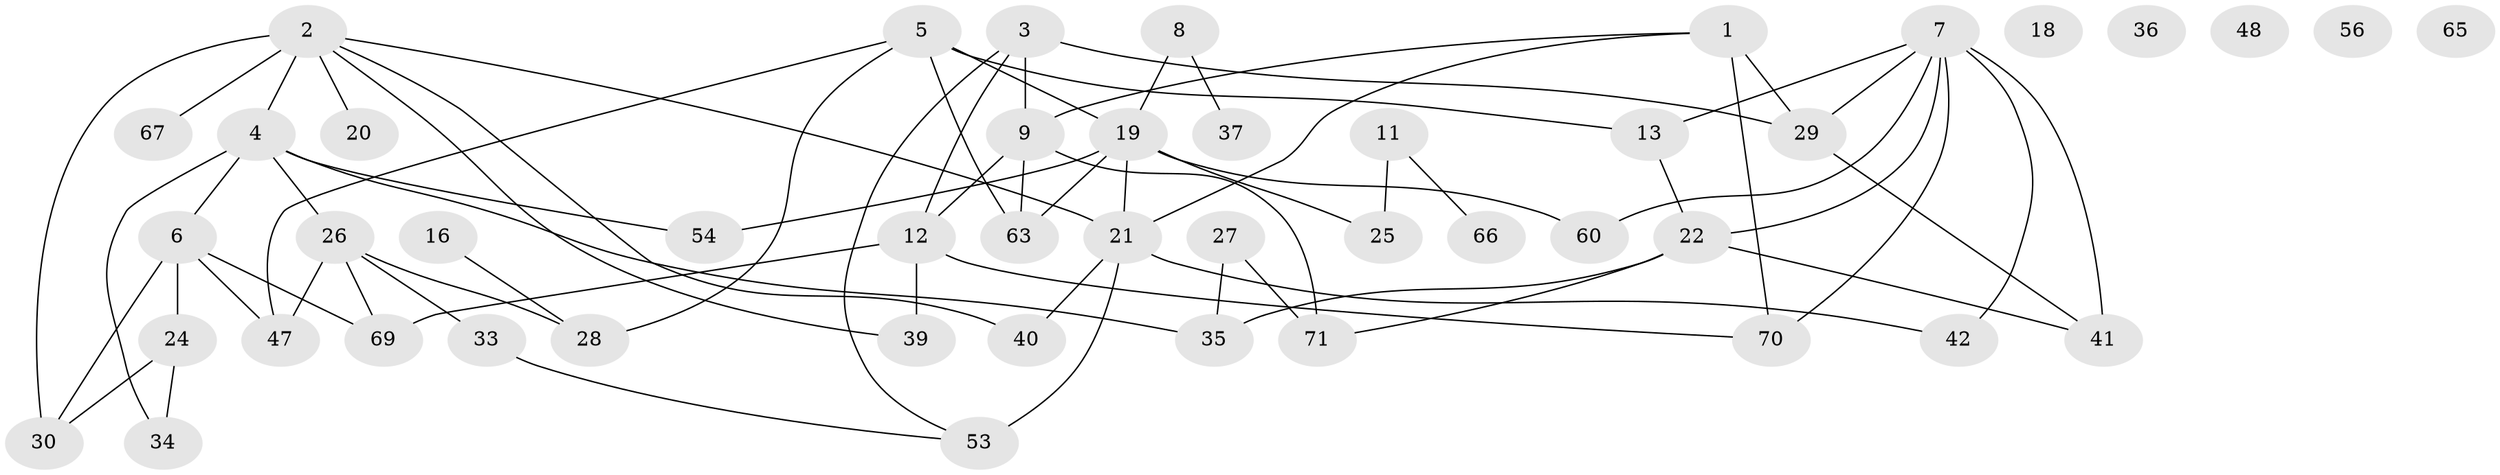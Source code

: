 // Generated by graph-tools (version 1.1) at 2025/23/03/03/25 07:23:29]
// undirected, 47 vertices, 69 edges
graph export_dot {
graph [start="1"]
  node [color=gray90,style=filled];
  1 [super="+49"];
  2 [super="+23"];
  3 [super="+46"];
  4 [super="+32"];
  5 [super="+38"];
  6 [super="+10"];
  7 [super="+15"];
  8;
  9 [super="+44"];
  11 [super="+58"];
  12 [super="+14"];
  13 [super="+31"];
  16 [super="+17"];
  18;
  19 [super="+43"];
  20;
  21 [super="+51"];
  22 [super="+45"];
  24 [super="+61"];
  25;
  26 [super="+52"];
  27 [super="+57"];
  28;
  29 [super="+68"];
  30 [super="+59"];
  33;
  34;
  35;
  36 [super="+55"];
  37;
  39 [super="+64"];
  40;
  41 [super="+50"];
  42;
  47;
  48;
  53 [super="+62"];
  54;
  56;
  60;
  63;
  65;
  66;
  67;
  69;
  70;
  71;
  1 -- 9;
  1 -- 21;
  1 -- 70 [weight=2];
  1 -- 29;
  2 -- 39;
  2 -- 40;
  2 -- 67 [weight=2];
  2 -- 4;
  2 -- 20;
  2 -- 30;
  2 -- 21;
  3 -- 53;
  3 -- 9;
  3 -- 12;
  3 -- 29;
  4 -- 35;
  4 -- 34;
  4 -- 6;
  4 -- 54;
  4 -- 26;
  5 -- 19;
  5 -- 28;
  5 -- 47;
  5 -- 63;
  5 -- 13;
  6 -- 30;
  6 -- 47;
  6 -- 69;
  6 -- 24;
  7 -- 22;
  7 -- 29;
  7 -- 42;
  7 -- 60;
  7 -- 70;
  7 -- 41;
  7 -- 13;
  8 -- 37;
  8 -- 19;
  9 -- 12;
  9 -- 63;
  9 -- 71;
  11 -- 25 [weight=2];
  11 -- 66;
  12 -- 69;
  12 -- 70;
  12 -- 39;
  13 -- 22;
  16 -- 28;
  19 -- 54;
  19 -- 63 [weight=2];
  19 -- 25;
  19 -- 60;
  19 -- 21;
  21 -- 53 [weight=2];
  21 -- 40;
  21 -- 42;
  22 -- 35;
  22 -- 71;
  22 -- 41;
  24 -- 30;
  24 -- 34;
  26 -- 47;
  26 -- 33;
  26 -- 28;
  26 -- 69;
  27 -- 35;
  27 -- 71;
  29 -- 41;
  33 -- 53;
}
